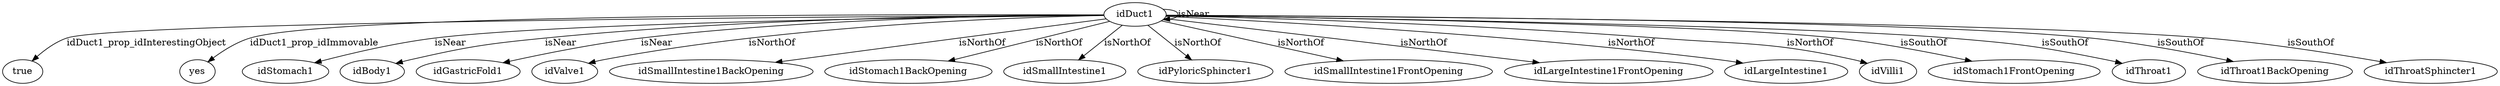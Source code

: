 digraph  {
idDuct1 [node_type=entity_node];
true [node_type=property_node];
yes [node_type=property_node];
idStomach1 [node_type=entity_node];
idBody1 [node_type=entity_node];
idGastricFold1 [node_type=entity_node];
idValve1 [node_type=entity_node];
idSmallIntestine1BackOpening [node_type=entity_node];
idStomach1BackOpening [node_type=entity_node];
idSmallIntestine1 [node_type=entity_node];
idPyloricSphincter1 [node_type=entity_node];
idSmallIntestine1FrontOpening [node_type=entity_node];
idLargeIntestine1FrontOpening [node_type=entity_node];
idLargeIntestine1 [node_type=entity_node];
idVilli1 [node_type=entity_node];
idStomach1FrontOpening [node_type=entity_node];
idThroat1 [node_type=entity_node];
idThroat1BackOpening [node_type=entity_node];
idThroatSphincter1 [node_type=entity_node];
idDuct1 -> true  [edge_type=property, label=idDuct1_prop_idInterestingObject];
idDuct1 -> yes  [edge_type=property, label=idDuct1_prop_idImmovable];
idDuct1 -> idStomach1  [edge_type=relationship, label=isNear];
idDuct1 -> idBody1  [edge_type=relationship, label=isNear];
idDuct1 -> idDuct1  [edge_type=relationship, label=isNear];
idDuct1 -> idGastricFold1  [edge_type=relationship, label=isNear];
idDuct1 -> idValve1  [edge_type=relationship, label=isNorthOf];
idDuct1 -> idSmallIntestine1BackOpening  [edge_type=relationship, label=isNorthOf];
idDuct1 -> idStomach1BackOpening  [edge_type=relationship, label=isNorthOf];
idDuct1 -> idSmallIntestine1  [edge_type=relationship, label=isNorthOf];
idDuct1 -> idPyloricSphincter1  [edge_type=relationship, label=isNorthOf];
idDuct1 -> idSmallIntestine1FrontOpening  [edge_type=relationship, label=isNorthOf];
idDuct1 -> idLargeIntestine1FrontOpening  [edge_type=relationship, label=isNorthOf];
idDuct1 -> idLargeIntestine1  [edge_type=relationship, label=isNorthOf];
idDuct1 -> idVilli1  [edge_type=relationship, label=isNorthOf];
idDuct1 -> idStomach1FrontOpening  [edge_type=relationship, label=isSouthOf];
idDuct1 -> idThroat1  [edge_type=relationship, label=isSouthOf];
idDuct1 -> idThroat1BackOpening  [edge_type=relationship, label=isSouthOf];
idDuct1 -> idThroatSphincter1  [edge_type=relationship, label=isSouthOf];
}
